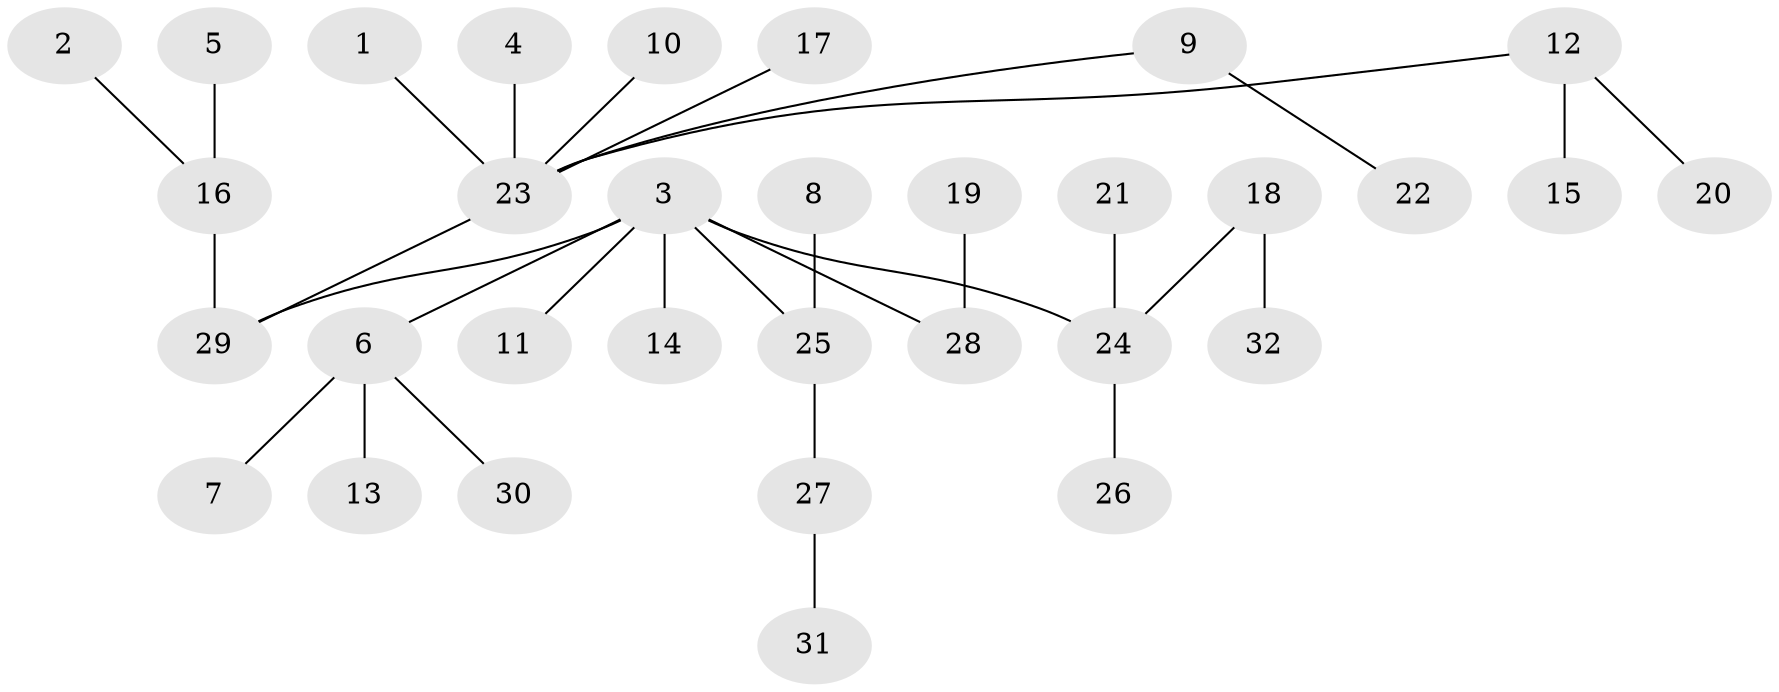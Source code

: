 // original degree distribution, {4: 0.1111111111111111, 8: 0.015873015873015872, 3: 0.09523809523809523, 2: 0.3333333333333333, 1: 0.4444444444444444}
// Generated by graph-tools (version 1.1) at 2025/26/03/09/25 03:26:31]
// undirected, 32 vertices, 31 edges
graph export_dot {
graph [start="1"]
  node [color=gray90,style=filled];
  1;
  2;
  3;
  4;
  5;
  6;
  7;
  8;
  9;
  10;
  11;
  12;
  13;
  14;
  15;
  16;
  17;
  18;
  19;
  20;
  21;
  22;
  23;
  24;
  25;
  26;
  27;
  28;
  29;
  30;
  31;
  32;
  1 -- 23 [weight=1.0];
  2 -- 16 [weight=1.0];
  3 -- 6 [weight=1.0];
  3 -- 11 [weight=1.0];
  3 -- 14 [weight=1.0];
  3 -- 24 [weight=1.0];
  3 -- 25 [weight=1.0];
  3 -- 28 [weight=1.0];
  3 -- 29 [weight=1.0];
  4 -- 23 [weight=1.0];
  5 -- 16 [weight=1.0];
  6 -- 7 [weight=1.0];
  6 -- 13 [weight=1.0];
  6 -- 30 [weight=1.0];
  8 -- 25 [weight=1.0];
  9 -- 22 [weight=1.0];
  9 -- 23 [weight=1.0];
  10 -- 23 [weight=1.0];
  12 -- 15 [weight=1.0];
  12 -- 20 [weight=1.0];
  12 -- 23 [weight=1.0];
  16 -- 29 [weight=1.0];
  17 -- 23 [weight=1.0];
  18 -- 24 [weight=1.0];
  18 -- 32 [weight=1.0];
  19 -- 28 [weight=1.0];
  21 -- 24 [weight=1.0];
  23 -- 29 [weight=1.0];
  24 -- 26 [weight=1.0];
  25 -- 27 [weight=1.0];
  27 -- 31 [weight=1.0];
}
